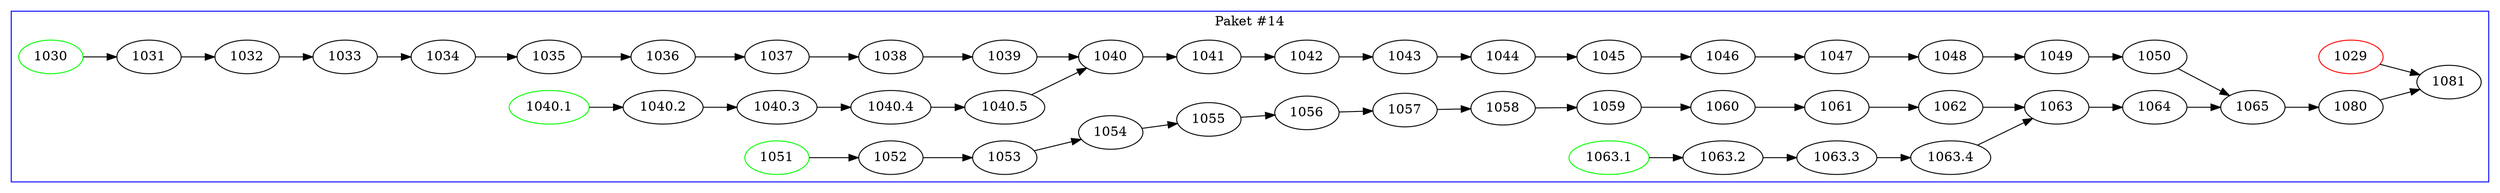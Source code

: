digraph paket14 {
    rankdir=LR

1029 [color=red];
1030 [color=green];
1040.1 [color=green];
1051 [color=green];
1063.1 [color=green];

    subgraph cluster_14 {
        label = "Paket #14"
        color = blue

        1029 -> 1081;
        1030 -> 1031 -> 1032 -> 1033 -> 1034 -> 1035 -> 1036 -> 1037 -> 1038 -> 1039 -> 1040;
        1040.1 -> 1040.2 -> 1040.3 -> 1040.4 -> 1040.5 -> 1040 -> 1041 -> 1042 -> 1043 -> 1044 -> 1045 -> 1046 -> 1047 -> 1048 -> 1049 -> 1050 -> 1065;
        1051 -> 1052 -> 1053 -> 1054 -> 1055 -> 1056 -> 1057 -> 1058 -> 1059 -> 1060 -> 1061 -> 1062 -> 1063;
        1063.1 -> 1063.2 -> 1063.3 -> 1063.4 -> 1063 -> 1064 -> 1065 -> 1080 -> 1081;
    }
}
